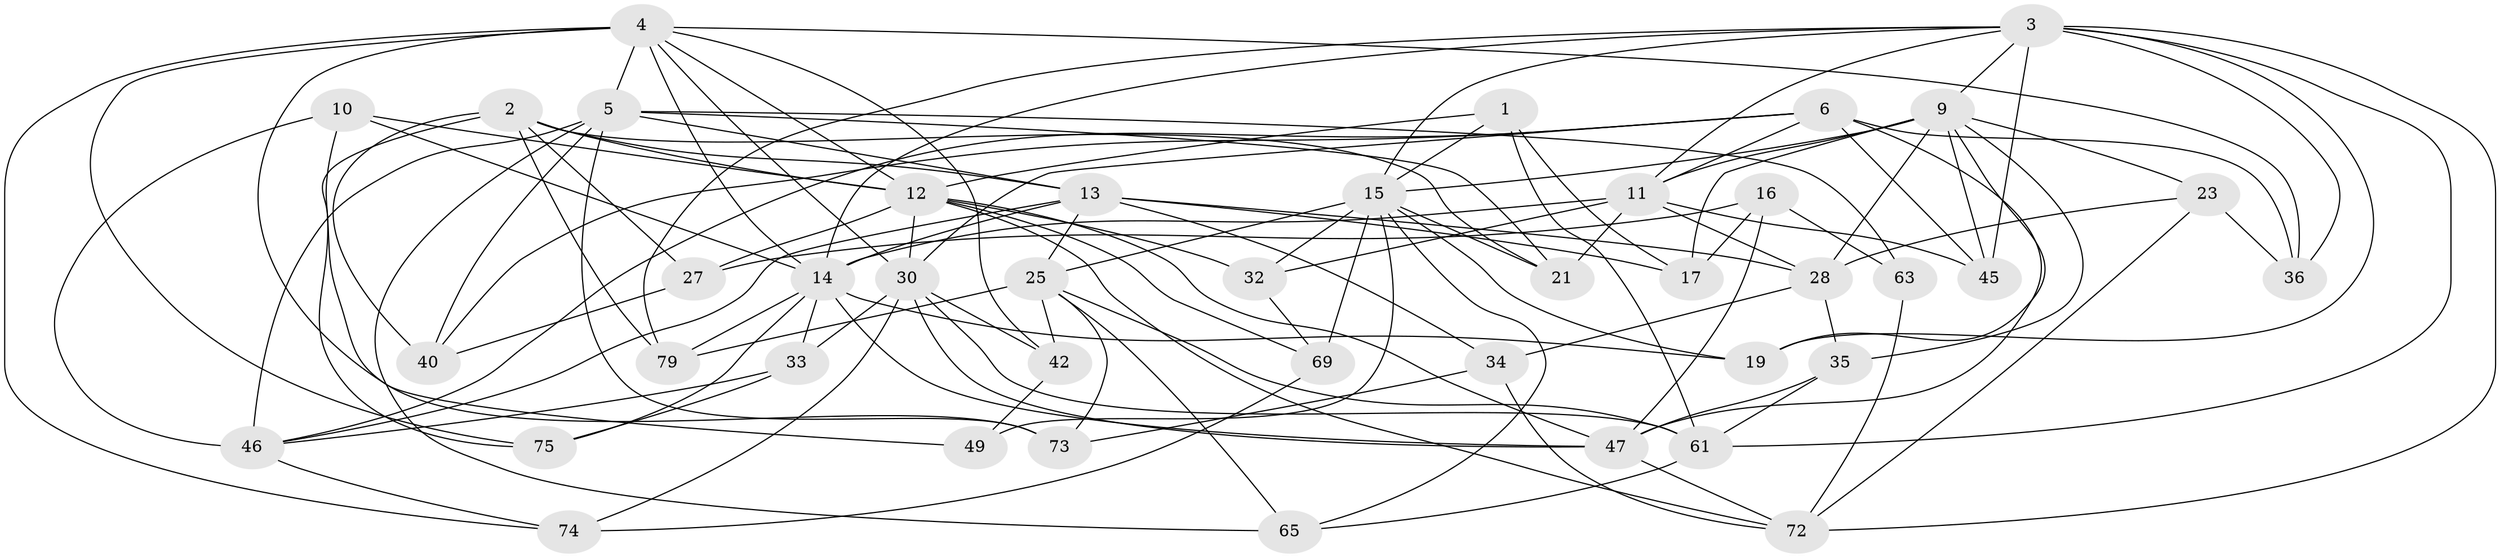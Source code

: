 // original degree distribution, {4: 1.0}
// Generated by graph-tools (version 1.1) at 2025/16/03/09/25 04:16:27]
// undirected, 42 vertices, 118 edges
graph export_dot {
graph [start="1"]
  node [color=gray90,style=filled];
  1;
  2 [super="+64+71"];
  3 [super="+8"];
  4 [super="+54+37+44"];
  5 [super="+22+38"];
  6 [super="+7"];
  9 [super="+70+29"];
  10;
  11 [super="+24+62"];
  12 [super="+68+66"];
  13 [super="+41+48+58"];
  14 [super="+20+67"];
  15 [super="+56+43"];
  16;
  17;
  19;
  21;
  23;
  25 [super="+26"];
  27;
  28 [super="+53"];
  30 [super="+50"];
  32;
  33;
  34;
  35;
  36;
  40;
  42;
  45;
  46 [super="+55"];
  47 [super="+77+84"];
  49;
  61 [super="+81"];
  63;
  65;
  69;
  72 [super="+82"];
  73;
  74;
  75;
  79;
  1 -- 17;
  1 -- 15;
  1 -- 61;
  1 -- 12;
  2 -- 21;
  2 -- 40;
  2 -- 75;
  2 -- 27;
  2 -- 79;
  2 -- 12;
  2 -- 13 [weight=2];
  3 -- 19;
  3 -- 36;
  3 -- 11;
  3 -- 72;
  3 -- 9;
  3 -- 45;
  3 -- 79;
  3 -- 61;
  3 -- 15;
  3 -- 14;
  4 -- 73;
  4 -- 30;
  4 -- 74;
  4 -- 36;
  4 -- 5 [weight=2];
  4 -- 42;
  4 -- 75;
  4 -- 12;
  4 -- 14;
  5 -- 21;
  5 -- 63 [weight=2];
  5 -- 73;
  5 -- 65;
  5 -- 13;
  5 -- 40;
  5 -- 46;
  6 -- 36;
  6 -- 30;
  6 -- 40;
  6 -- 11;
  6 -- 45;
  6 -- 46;
  6 -- 47 [weight=2];
  9 -- 15 [weight=2];
  9 -- 35;
  9 -- 45;
  9 -- 17;
  9 -- 19;
  9 -- 23;
  9 -- 11;
  9 -- 28;
  10 -- 49;
  10 -- 12;
  10 -- 46;
  10 -- 14;
  11 -- 32;
  11 -- 14;
  11 -- 21;
  11 -- 28;
  11 -- 45;
  12 -- 72;
  12 -- 27;
  12 -- 69;
  12 -- 32;
  12 -- 30;
  12 -- 47;
  13 -- 46;
  13 -- 25 [weight=2];
  13 -- 17;
  13 -- 14;
  13 -- 34;
  13 -- 28;
  14 -- 33;
  14 -- 47;
  14 -- 19;
  14 -- 79;
  14 -- 75;
  15 -- 69;
  15 -- 32;
  15 -- 49 [weight=2];
  15 -- 65;
  15 -- 19;
  15 -- 21;
  15 -- 25;
  16 -- 17;
  16 -- 27;
  16 -- 63;
  16 -- 47;
  23 -- 36;
  23 -- 72;
  23 -- 28;
  25 -- 42;
  25 -- 61;
  25 -- 73;
  25 -- 65;
  25 -- 79;
  27 -- 40;
  28 -- 35;
  28 -- 34;
  30 -- 33;
  30 -- 74;
  30 -- 42;
  30 -- 47;
  30 -- 61;
  32 -- 69;
  33 -- 75;
  33 -- 46;
  34 -- 72;
  34 -- 73;
  35 -- 61;
  35 -- 47;
  42 -- 49;
  46 -- 74;
  47 -- 72;
  61 -- 65;
  63 -- 72;
  69 -- 74;
}
